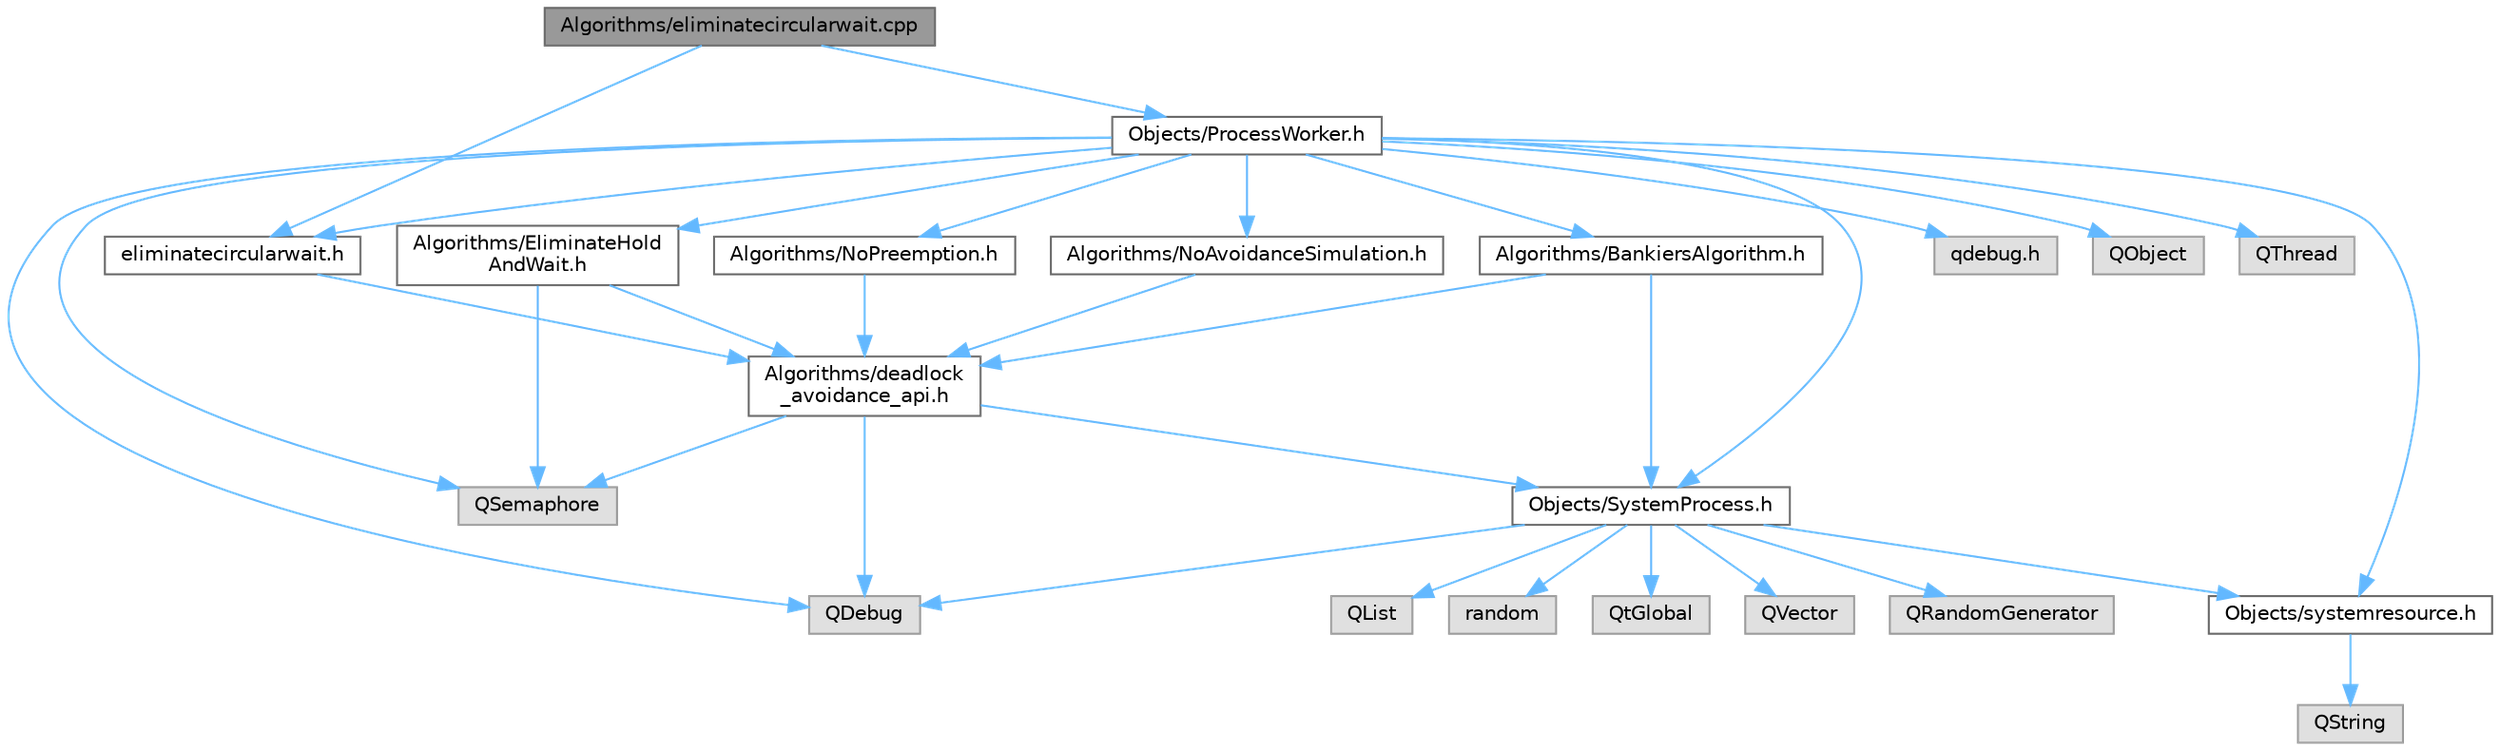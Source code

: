 digraph "Algorithms/eliminatecircularwait.cpp"
{
 // LATEX_PDF_SIZE
  bgcolor="transparent";
  edge [fontname=Helvetica,fontsize=10,labelfontname=Helvetica,labelfontsize=10];
  node [fontname=Helvetica,fontsize=10,shape=box,height=0.2,width=0.4];
  Node1 [id="Node000001",label="Algorithms/eliminatecircularwait.cpp",height=0.2,width=0.4,color="gray40", fillcolor="grey60", style="filled", fontcolor="black",tooltip=" "];
  Node1 -> Node2 [id="edge1_Node000001_Node000002",color="steelblue1",style="solid",tooltip=" "];
  Node2 [id="Node000002",label="eliminatecircularwait.h",height=0.2,width=0.4,color="grey40", fillcolor="white", style="filled",URL="$eliminatecircularwait_8h.html",tooltip=" "];
  Node2 -> Node3 [id="edge2_Node000002_Node000003",color="steelblue1",style="solid",tooltip=" "];
  Node3 [id="Node000003",label="Algorithms/deadlock\l_avoidance_api.h",height=0.2,width=0.4,color="grey40", fillcolor="white", style="filled",URL="$deadlock__avoidance__api_8h.html",tooltip=" "];
  Node3 -> Node4 [id="edge3_Node000003_Node000004",color="steelblue1",style="solid",tooltip=" "];
  Node4 [id="Node000004",label="Objects/SystemProcess.h",height=0.2,width=0.4,color="grey40", fillcolor="white", style="filled",URL="$systemprocess_8h.html",tooltip=" "];
  Node4 -> Node5 [id="edge4_Node000004_Node000005",color="steelblue1",style="solid",tooltip=" "];
  Node5 [id="Node000005",label="QList",height=0.2,width=0.4,color="grey60", fillcolor="#E0E0E0", style="filled",tooltip=" "];
  Node4 -> Node6 [id="edge5_Node000004_Node000006",color="steelblue1",style="solid",tooltip=" "];
  Node6 [id="Node000006",label="Objects/systemresource.h",height=0.2,width=0.4,color="grey40", fillcolor="white", style="filled",URL="$systemresource_8h.html",tooltip=" "];
  Node6 -> Node7 [id="edge6_Node000006_Node000007",color="steelblue1",style="solid",tooltip=" "];
  Node7 [id="Node000007",label="QString",height=0.2,width=0.4,color="grey60", fillcolor="#E0E0E0", style="filled",tooltip=" "];
  Node4 -> Node8 [id="edge7_Node000004_Node000008",color="steelblue1",style="solid",tooltip=" "];
  Node8 [id="Node000008",label="QDebug",height=0.2,width=0.4,color="grey60", fillcolor="#E0E0E0", style="filled",tooltip=" "];
  Node4 -> Node9 [id="edge8_Node000004_Node000009",color="steelblue1",style="solid",tooltip=" "];
  Node9 [id="Node000009",label="random",height=0.2,width=0.4,color="grey60", fillcolor="#E0E0E0", style="filled",tooltip=" "];
  Node4 -> Node10 [id="edge9_Node000004_Node000010",color="steelblue1",style="solid",tooltip=" "];
  Node10 [id="Node000010",label="QtGlobal",height=0.2,width=0.4,color="grey60", fillcolor="#E0E0E0", style="filled",tooltip=" "];
  Node4 -> Node11 [id="edge10_Node000004_Node000011",color="steelblue1",style="solid",tooltip=" "];
  Node11 [id="Node000011",label="QVector",height=0.2,width=0.4,color="grey60", fillcolor="#E0E0E0", style="filled",tooltip=" "];
  Node4 -> Node12 [id="edge11_Node000004_Node000012",color="steelblue1",style="solid",tooltip=" "];
  Node12 [id="Node000012",label="QRandomGenerator",height=0.2,width=0.4,color="grey60", fillcolor="#E0E0E0", style="filled",tooltip=" "];
  Node3 -> Node13 [id="edge12_Node000003_Node000013",color="steelblue1",style="solid",tooltip=" "];
  Node13 [id="Node000013",label="QSemaphore",height=0.2,width=0.4,color="grey60", fillcolor="#E0E0E0", style="filled",tooltip=" "];
  Node3 -> Node8 [id="edge13_Node000003_Node000008",color="steelblue1",style="solid",tooltip=" "];
  Node1 -> Node14 [id="edge14_Node000001_Node000014",color="steelblue1",style="solid",tooltip=" "];
  Node14 [id="Node000014",label="Objects/ProcessWorker.h",height=0.2,width=0.4,color="grey40", fillcolor="white", style="filled",URL="$processworker_8h.html",tooltip=" "];
  Node14 -> Node15 [id="edge15_Node000014_Node000015",color="steelblue1",style="solid",tooltip=" "];
  Node15 [id="Node000015",label="qdebug.h",height=0.2,width=0.4,color="grey60", fillcolor="#E0E0E0", style="filled",tooltip=" "];
  Node14 -> Node16 [id="edge16_Node000014_Node000016",color="steelblue1",style="solid",tooltip=" "];
  Node16 [id="Node000016",label="QObject",height=0.2,width=0.4,color="grey60", fillcolor="#E0E0E0", style="filled",tooltip=" "];
  Node14 -> Node4 [id="edge17_Node000014_Node000004",color="steelblue1",style="solid",tooltip=" "];
  Node14 -> Node6 [id="edge18_Node000014_Node000006",color="steelblue1",style="solid",tooltip=" "];
  Node14 -> Node13 [id="edge19_Node000014_Node000013",color="steelblue1",style="solid",tooltip=" "];
  Node14 -> Node17 [id="edge20_Node000014_Node000017",color="steelblue1",style="solid",tooltip=" "];
  Node17 [id="Node000017",label="QThread",height=0.2,width=0.4,color="grey60", fillcolor="#E0E0E0", style="filled",tooltip=" "];
  Node14 -> Node8 [id="edge21_Node000014_Node000008",color="steelblue1",style="solid",tooltip=" "];
  Node14 -> Node18 [id="edge22_Node000014_Node000018",color="steelblue1",style="solid",tooltip=" "];
  Node18 [id="Node000018",label="Algorithms/BankiersAlgorithm.h",height=0.2,width=0.4,color="grey40", fillcolor="white", style="filled",URL="$_algorithms_2bankiersalgorithm_8h.html",tooltip=" "];
  Node18 -> Node4 [id="edge23_Node000018_Node000004",color="steelblue1",style="solid",tooltip=" "];
  Node18 -> Node3 [id="edge24_Node000018_Node000003",color="steelblue1",style="solid",tooltip=" "];
  Node14 -> Node19 [id="edge25_Node000014_Node000019",color="steelblue1",style="solid",tooltip=" "];
  Node19 [id="Node000019",label="Algorithms/NoAvoidanceSimulation.h",height=0.2,width=0.4,color="grey40", fillcolor="white", style="filled",URL="$noavoidancesimulation_8h.html",tooltip=" "];
  Node19 -> Node3 [id="edge26_Node000019_Node000003",color="steelblue1",style="solid",tooltip=" "];
  Node14 -> Node2 [id="edge27_Node000014_Node000002",color="steelblue1",style="solid",tooltip=" "];
  Node14 -> Node20 [id="edge28_Node000014_Node000020",color="steelblue1",style="solid",tooltip=" "];
  Node20 [id="Node000020",label="Algorithms/EliminateHold\lAndWait.h",height=0.2,width=0.4,color="grey40", fillcolor="white", style="filled",URL="$eliminateholdandwait_8h.html",tooltip=" "];
  Node20 -> Node3 [id="edge29_Node000020_Node000003",color="steelblue1",style="solid",tooltip=" "];
  Node20 -> Node13 [id="edge30_Node000020_Node000013",color="steelblue1",style="solid",tooltip=" "];
  Node14 -> Node21 [id="edge31_Node000014_Node000021",color="steelblue1",style="solid",tooltip=" "];
  Node21 [id="Node000021",label="Algorithms/NoPreemption.h",height=0.2,width=0.4,color="grey40", fillcolor="white", style="filled",URL="$nopreemption_8h.html",tooltip=" "];
  Node21 -> Node3 [id="edge32_Node000021_Node000003",color="steelblue1",style="solid",tooltip=" "];
}
